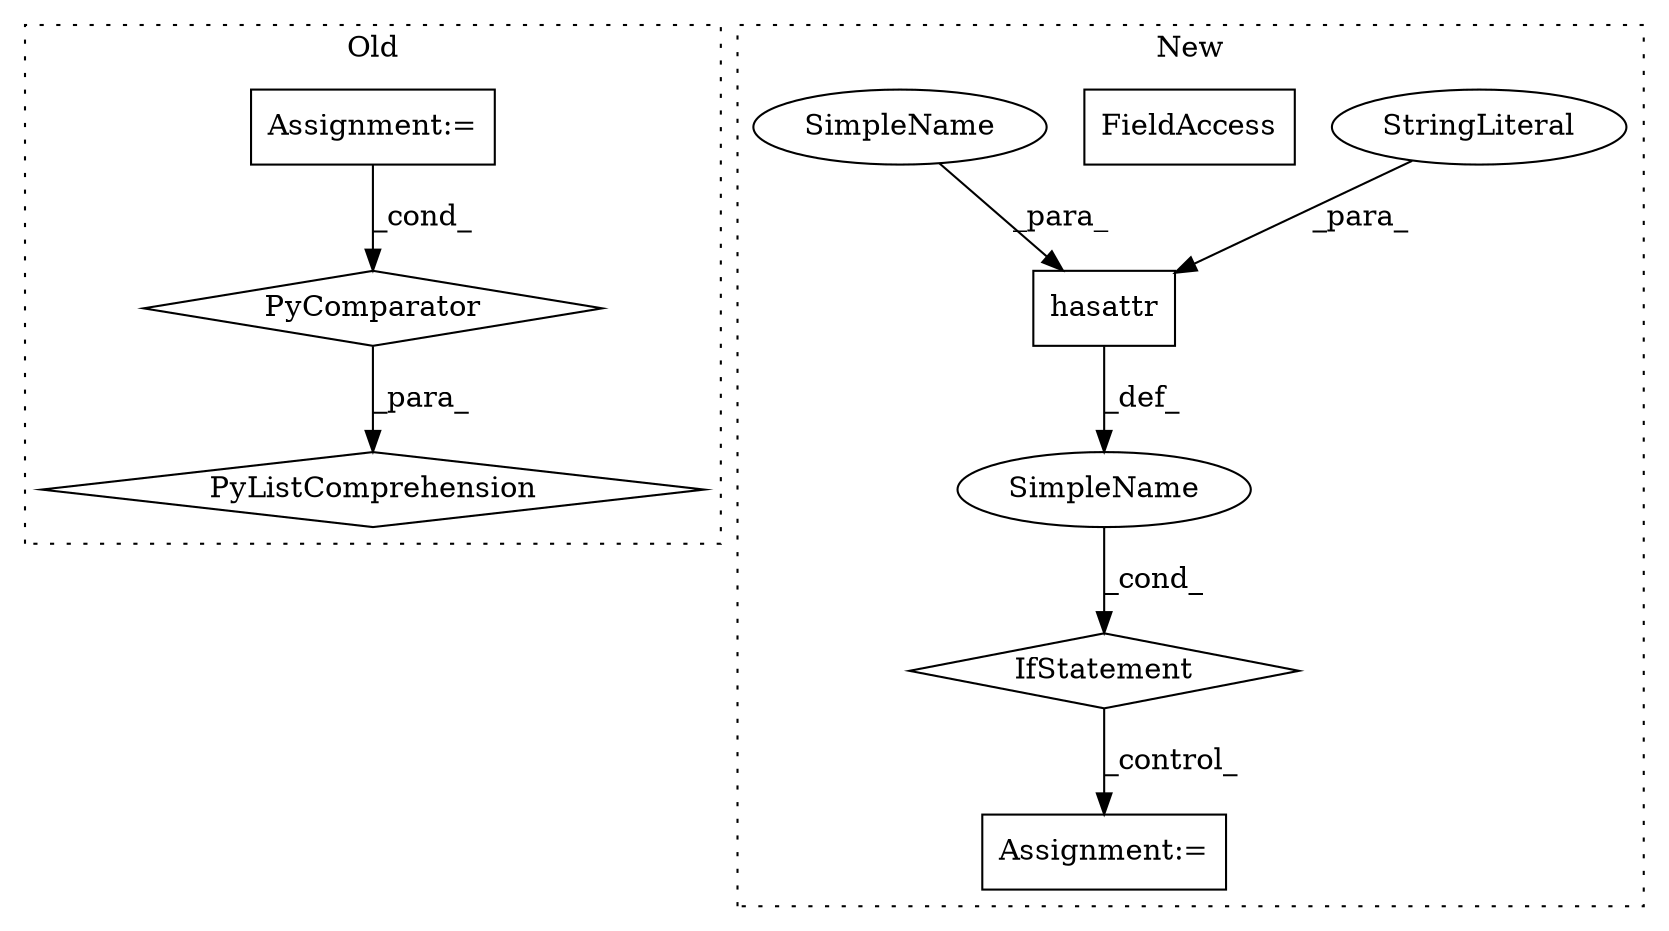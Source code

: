 digraph G {
subgraph cluster0 {
1 [label="PyListComprehension" a="109" s="3665" l="126" shape="diamond"];
5 [label="PyComparator" a="113" s="3744" l="39" shape="diamond"];
6 [label="Assignment:=" a="7" s="3744" l="39" shape="box"];
label = "Old";
style="dotted";
}
subgraph cluster1 {
2 [label="hasattr" a="32" s="4198,4219" l="8,1" shape="box"];
3 [label="IfStatement" a="25" s="4193,4220" l="4,2" shape="diamond"];
4 [label="StringLiteral" a="45" s="4211" l="8" shape="ellipse"];
7 [label="FieldAccess" a="22" s="3546" l="11" shape="box"];
8 [label="SimpleName" a="42" s="" l="" shape="ellipse"];
9 [label="Assignment:=" a="7" s="4243" l="1" shape="box"];
10 [label="SimpleName" a="42" s="4206" l="4" shape="ellipse"];
label = "New";
style="dotted";
}
2 -> 8 [label="_def_"];
3 -> 9 [label="_control_"];
4 -> 2 [label="_para_"];
5 -> 1 [label="_para_"];
6 -> 5 [label="_cond_"];
8 -> 3 [label="_cond_"];
10 -> 2 [label="_para_"];
}